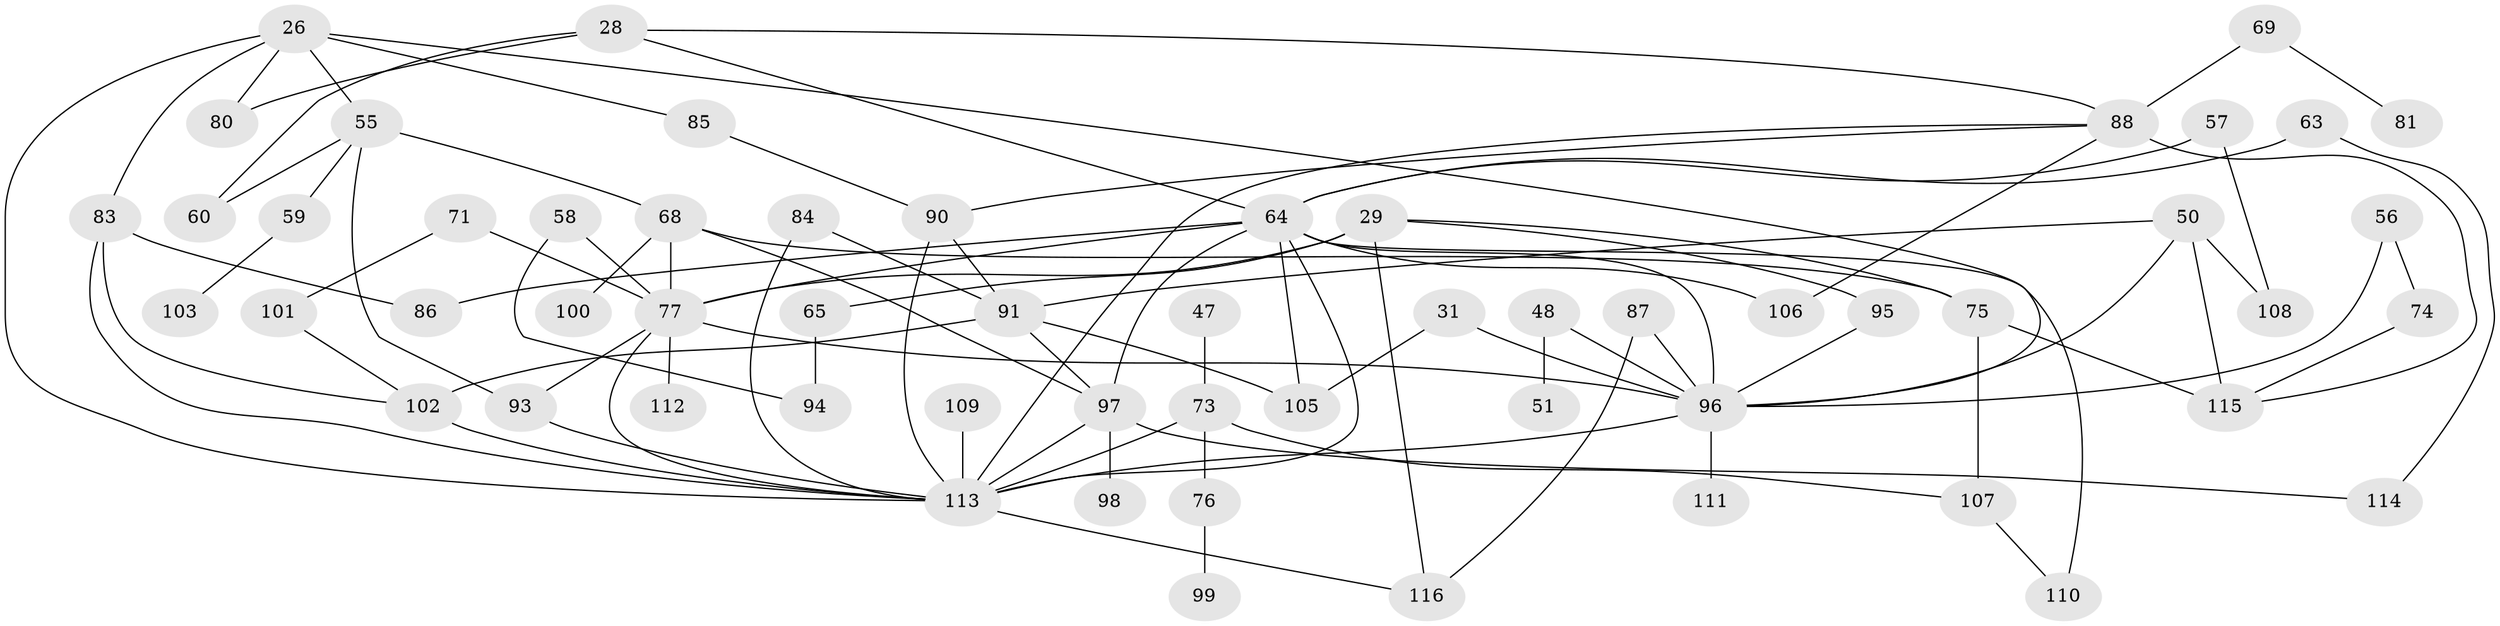 // original degree distribution, {7: 0.034482758620689655, 3: 0.22413793103448276, 5: 0.08620689655172414, 4: 0.1810344827586207, 2: 0.35344827586206895, 1: 0.10344827586206896, 6: 0.017241379310344827}
// Generated by graph-tools (version 1.1) at 2025/42/03/09/25 04:42:05]
// undirected, 58 vertices, 94 edges
graph export_dot {
graph [start="1"]
  node [color=gray90,style=filled];
  26 [super="+15"];
  28;
  29 [super="+21"];
  31;
  47;
  48;
  50 [super="+23+40"];
  51;
  55 [super="+34"];
  56;
  57;
  58;
  59;
  60;
  63;
  64 [super="+13+46"];
  65;
  68 [super="+45"];
  69;
  71;
  73 [super="+41"];
  74;
  75;
  76;
  77 [super="+38+19"];
  80;
  81;
  83 [super="+78"];
  84;
  85;
  86;
  87;
  88 [super="+24+25"];
  90 [super="+9"];
  91 [super="+72+42"];
  93;
  94;
  95 [super="+52"];
  96 [super="+6+20+43"];
  97 [super="+70+66"];
  98;
  99;
  100;
  101;
  102 [super="+67+89"];
  103;
  105 [super="+82"];
  106 [super="+37"];
  107;
  108;
  109 [super="+27+92"];
  110;
  111 [super="+33"];
  112;
  113 [super="+61+32+79+54"];
  114;
  115 [super="+104"];
  116 [super="+44"];
  26 -- 83 [weight=2];
  26 -- 96 [weight=2];
  26 -- 80;
  26 -- 85;
  26 -- 55;
  26 -- 113;
  28 -- 60;
  28 -- 80;
  28 -- 64;
  28 -- 88;
  29 -- 65;
  29 -- 75;
  29 -- 77 [weight=3];
  29 -- 116;
  29 -- 95;
  31 -- 105;
  31 -- 96;
  47 -- 73;
  48 -- 51;
  48 -- 96;
  50 -- 108;
  50 -- 96 [weight=2];
  50 -- 115 [weight=2];
  50 -- 91;
  55 -- 59;
  55 -- 68;
  55 -- 60;
  55 -- 93;
  56 -- 74;
  56 -- 96;
  57 -- 108;
  57 -- 64;
  58 -- 94;
  58 -- 77;
  59 -- 103;
  63 -- 114;
  63 -- 64;
  64 -- 96 [weight=2];
  64 -- 105 [weight=4];
  64 -- 86;
  64 -- 110;
  64 -- 77;
  64 -- 106;
  64 -- 97;
  64 -- 113;
  65 -- 94;
  68 -- 100;
  68 -- 77 [weight=2];
  68 -- 75;
  68 -- 97;
  69 -- 81;
  69 -- 88;
  71 -- 101;
  71 -- 77;
  73 -- 107;
  73 -- 76;
  73 -- 113 [weight=3];
  74 -- 115;
  75 -- 107;
  75 -- 115;
  76 -- 99;
  77 -- 96 [weight=2];
  77 -- 93;
  77 -- 112;
  77 -- 113;
  83 -- 86;
  83 -- 102;
  83 -- 113;
  84 -- 113;
  84 -- 91;
  85 -- 90;
  87 -- 96;
  87 -- 116;
  88 -- 115;
  88 -- 106;
  88 -- 113;
  88 -- 90;
  90 -- 113 [weight=2];
  90 -- 91;
  91 -- 97 [weight=2];
  91 -- 102;
  91 -- 105;
  93 -- 113;
  95 -- 96;
  96 -- 111 [weight=2];
  96 -- 113;
  97 -- 98;
  97 -- 114;
  97 -- 113 [weight=2];
  101 -- 102;
  102 -- 113 [weight=2];
  107 -- 110;
  109 -- 113 [weight=3];
  113 -- 116;
}
